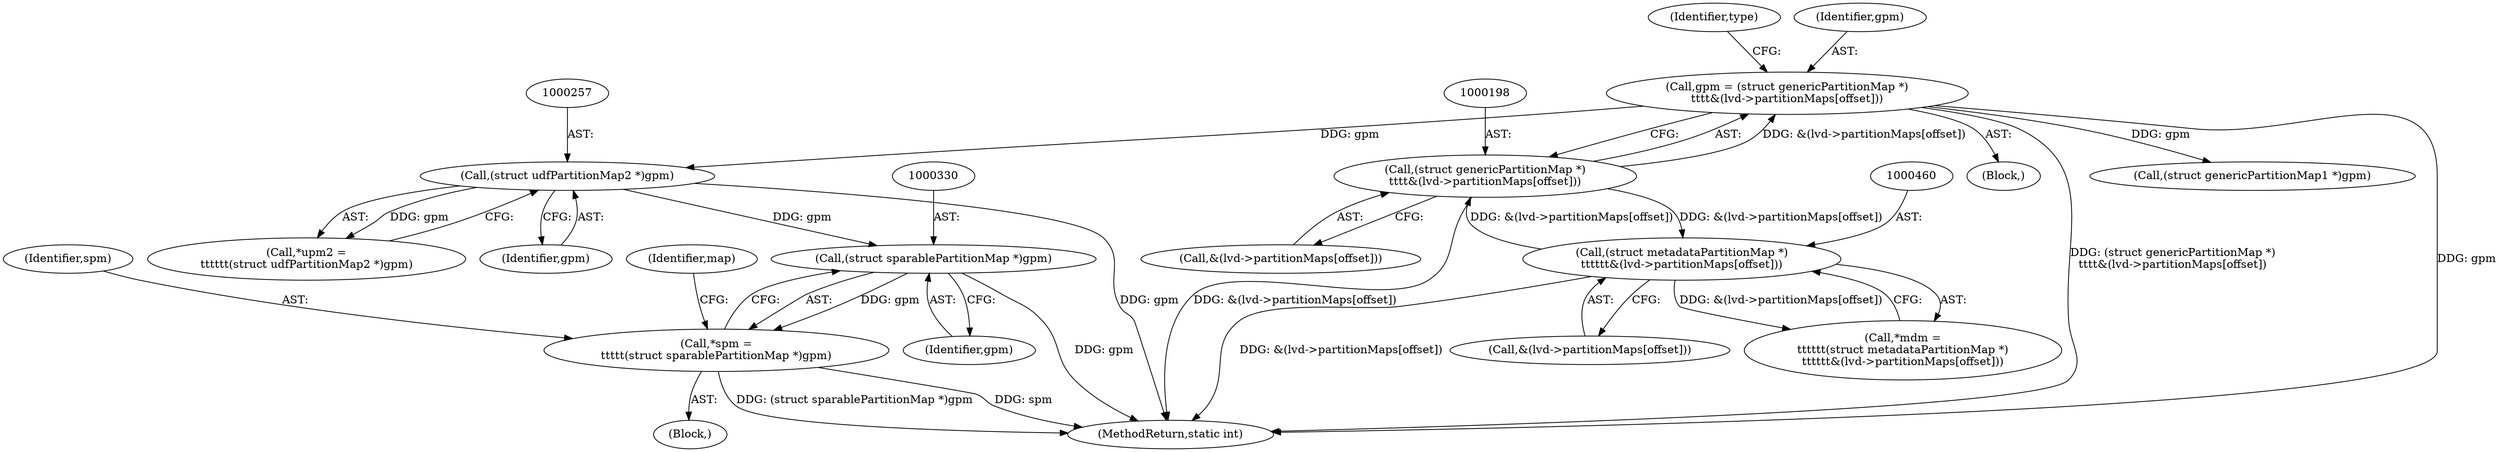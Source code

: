 digraph "0_linux_adee11b2085bee90bd8f4f52123ffb07882d6256@pointer" {
"1000329" [label="(Call,(struct sparablePartitionMap *)gpm)"];
"1000256" [label="(Call,(struct udfPartitionMap2 *)gpm)"];
"1000195" [label="(Call,gpm = (struct genericPartitionMap *)\n\t\t\t\t&(lvd->partitionMaps[offset]))"];
"1000197" [label="(Call,(struct genericPartitionMap *)\n\t\t\t\t&(lvd->partitionMaps[offset]))"];
"1000459" [label="(Call,(struct metadataPartitionMap *)\n\t\t\t\t\t\t&(lvd->partitionMaps[offset]))"];
"1000327" [label="(Call,*spm =\n\t\t\t\t\t(struct sparablePartitionMap *)gpm)"];
"1000195" [label="(Call,gpm = (struct genericPartitionMap *)\n\t\t\t\t&(lvd->partitionMaps[offset]))"];
"1000206" [label="(Identifier,type)"];
"1000185" [label="(Block,)"];
"1000329" [label="(Call,(struct sparablePartitionMap *)gpm)"];
"1000664" [label="(MethodReturn,static int)"];
"1000218" [label="(Call,(struct genericPartitionMap1 *)gpm)"];
"1000459" [label="(Call,(struct metadataPartitionMap *)\n\t\t\t\t\t\t&(lvd->partitionMaps[offset]))"];
"1000196" [label="(Identifier,gpm)"];
"1000334" [label="(Identifier,map)"];
"1000199" [label="(Call,&(lvd->partitionMaps[offset]))"];
"1000323" [label="(Block,)"];
"1000457" [label="(Call,*mdm =\n\t\t\t\t\t\t(struct metadataPartitionMap *)\n\t\t\t\t\t\t&(lvd->partitionMaps[offset]))"];
"1000197" [label="(Call,(struct genericPartitionMap *)\n\t\t\t\t&(lvd->partitionMaps[offset]))"];
"1000256" [label="(Call,(struct udfPartitionMap2 *)gpm)"];
"1000254" [label="(Call,*upm2 =\n\t\t\t\t\t\t(struct udfPartitionMap2 *)gpm)"];
"1000461" [label="(Call,&(lvd->partitionMaps[offset]))"];
"1000328" [label="(Identifier,spm)"];
"1000331" [label="(Identifier,gpm)"];
"1000327" [label="(Call,*spm =\n\t\t\t\t\t(struct sparablePartitionMap *)gpm)"];
"1000258" [label="(Identifier,gpm)"];
"1000329" -> "1000327"  [label="AST: "];
"1000329" -> "1000331"  [label="CFG: "];
"1000330" -> "1000329"  [label="AST: "];
"1000331" -> "1000329"  [label="AST: "];
"1000327" -> "1000329"  [label="CFG: "];
"1000329" -> "1000664"  [label="DDG: gpm"];
"1000329" -> "1000327"  [label="DDG: gpm"];
"1000256" -> "1000329"  [label="DDG: gpm"];
"1000256" -> "1000254"  [label="AST: "];
"1000256" -> "1000258"  [label="CFG: "];
"1000257" -> "1000256"  [label="AST: "];
"1000258" -> "1000256"  [label="AST: "];
"1000254" -> "1000256"  [label="CFG: "];
"1000256" -> "1000664"  [label="DDG: gpm"];
"1000256" -> "1000254"  [label="DDG: gpm"];
"1000195" -> "1000256"  [label="DDG: gpm"];
"1000195" -> "1000185"  [label="AST: "];
"1000195" -> "1000197"  [label="CFG: "];
"1000196" -> "1000195"  [label="AST: "];
"1000197" -> "1000195"  [label="AST: "];
"1000206" -> "1000195"  [label="CFG: "];
"1000195" -> "1000664"  [label="DDG: (struct genericPartitionMap *)\n\t\t\t\t&(lvd->partitionMaps[offset])"];
"1000195" -> "1000664"  [label="DDG: gpm"];
"1000197" -> "1000195"  [label="DDG: &(lvd->partitionMaps[offset])"];
"1000195" -> "1000218"  [label="DDG: gpm"];
"1000197" -> "1000199"  [label="CFG: "];
"1000198" -> "1000197"  [label="AST: "];
"1000199" -> "1000197"  [label="AST: "];
"1000197" -> "1000664"  [label="DDG: &(lvd->partitionMaps[offset])"];
"1000459" -> "1000197"  [label="DDG: &(lvd->partitionMaps[offset])"];
"1000197" -> "1000459"  [label="DDG: &(lvd->partitionMaps[offset])"];
"1000459" -> "1000457"  [label="AST: "];
"1000459" -> "1000461"  [label="CFG: "];
"1000460" -> "1000459"  [label="AST: "];
"1000461" -> "1000459"  [label="AST: "];
"1000457" -> "1000459"  [label="CFG: "];
"1000459" -> "1000664"  [label="DDG: &(lvd->partitionMaps[offset])"];
"1000459" -> "1000457"  [label="DDG: &(lvd->partitionMaps[offset])"];
"1000327" -> "1000323"  [label="AST: "];
"1000328" -> "1000327"  [label="AST: "];
"1000334" -> "1000327"  [label="CFG: "];
"1000327" -> "1000664"  [label="DDG: spm"];
"1000327" -> "1000664"  [label="DDG: (struct sparablePartitionMap *)gpm"];
}
